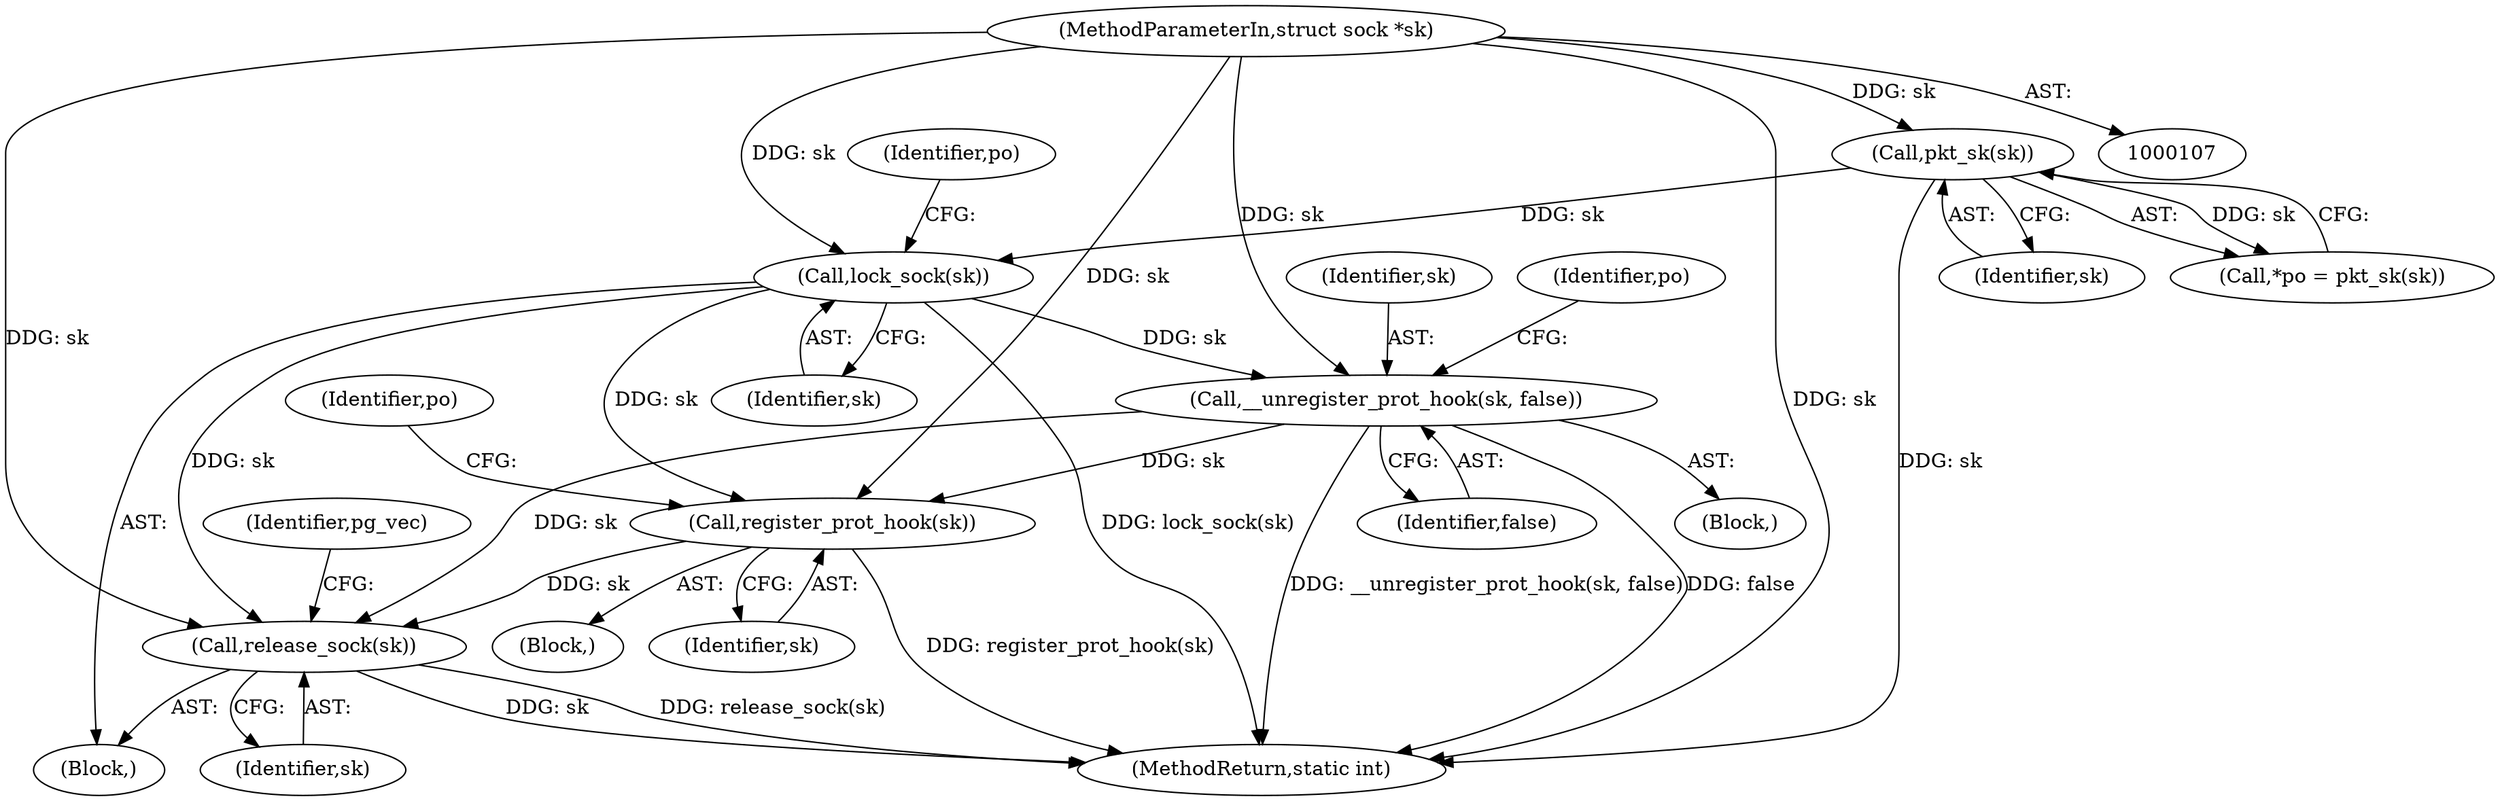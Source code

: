 digraph "1_linux_84ac7260236a49c79eede91617700174c2c19b0c@del" {
"1000574" [label="(Call,release_sock(sk))"];
"1000552" [label="(Call,register_prot_hook(sk))"];
"1000391" [label="(Call,lock_sock(sk))"];
"1000120" [label="(Call,pkt_sk(sk))"];
"1000108" [label="(MethodParameterIn,struct sock *sk)"];
"1000416" [label="(Call,__unregister_prot_hook(sk, false))"];
"1000410" [label="(Block,)"];
"1000577" [label="(Identifier,pg_vec)"];
"1000121" [label="(Identifier,sk)"];
"1000112" [label="(Block,)"];
"1000552" [label="(Call,register_prot_hook(sk))"];
"1000396" [label="(Identifier,po)"];
"1000553" [label="(Identifier,sk)"];
"1000587" [label="(MethodReturn,static int)"];
"1000417" [label="(Identifier,sk)"];
"1000392" [label="(Identifier,sk)"];
"1000557" [label="(Identifier,po)"];
"1000574" [label="(Call,release_sock(sk))"];
"1000120" [label="(Call,pkt_sk(sk))"];
"1000118" [label="(Call,*po = pkt_sk(sk))"];
"1000575" [label="(Identifier,sk)"];
"1000108" [label="(MethodParameterIn,struct sock *sk)"];
"1000546" [label="(Block,)"];
"1000418" [label="(Identifier,false)"];
"1000416" [label="(Call,__unregister_prot_hook(sk, false))"];
"1000422" [label="(Identifier,po)"];
"1000391" [label="(Call,lock_sock(sk))"];
"1000574" -> "1000112"  [label="AST: "];
"1000574" -> "1000575"  [label="CFG: "];
"1000575" -> "1000574"  [label="AST: "];
"1000577" -> "1000574"  [label="CFG: "];
"1000574" -> "1000587"  [label="DDG: sk"];
"1000574" -> "1000587"  [label="DDG: release_sock(sk)"];
"1000552" -> "1000574"  [label="DDG: sk"];
"1000391" -> "1000574"  [label="DDG: sk"];
"1000416" -> "1000574"  [label="DDG: sk"];
"1000108" -> "1000574"  [label="DDG: sk"];
"1000552" -> "1000546"  [label="AST: "];
"1000552" -> "1000553"  [label="CFG: "];
"1000553" -> "1000552"  [label="AST: "];
"1000557" -> "1000552"  [label="CFG: "];
"1000552" -> "1000587"  [label="DDG: register_prot_hook(sk)"];
"1000391" -> "1000552"  [label="DDG: sk"];
"1000416" -> "1000552"  [label="DDG: sk"];
"1000108" -> "1000552"  [label="DDG: sk"];
"1000391" -> "1000112"  [label="AST: "];
"1000391" -> "1000392"  [label="CFG: "];
"1000392" -> "1000391"  [label="AST: "];
"1000396" -> "1000391"  [label="CFG: "];
"1000391" -> "1000587"  [label="DDG: lock_sock(sk)"];
"1000120" -> "1000391"  [label="DDG: sk"];
"1000108" -> "1000391"  [label="DDG: sk"];
"1000391" -> "1000416"  [label="DDG: sk"];
"1000120" -> "1000118"  [label="AST: "];
"1000120" -> "1000121"  [label="CFG: "];
"1000121" -> "1000120"  [label="AST: "];
"1000118" -> "1000120"  [label="CFG: "];
"1000120" -> "1000587"  [label="DDG: sk"];
"1000120" -> "1000118"  [label="DDG: sk"];
"1000108" -> "1000120"  [label="DDG: sk"];
"1000108" -> "1000107"  [label="AST: "];
"1000108" -> "1000587"  [label="DDG: sk"];
"1000108" -> "1000416"  [label="DDG: sk"];
"1000416" -> "1000410"  [label="AST: "];
"1000416" -> "1000418"  [label="CFG: "];
"1000417" -> "1000416"  [label="AST: "];
"1000418" -> "1000416"  [label="AST: "];
"1000422" -> "1000416"  [label="CFG: "];
"1000416" -> "1000587"  [label="DDG: __unregister_prot_hook(sk, false)"];
"1000416" -> "1000587"  [label="DDG: false"];
}
